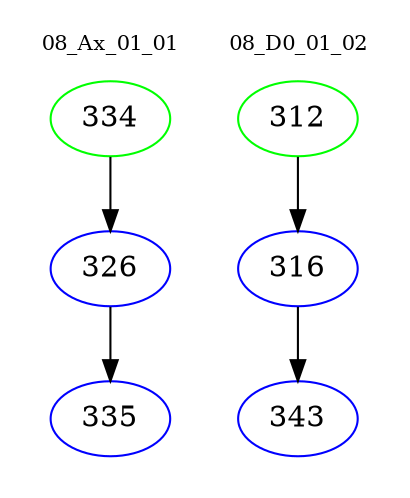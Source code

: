 digraph{
subgraph cluster_0 {
color = white
label = "08_Ax_01_01";
fontsize=10;
T0_334 [label="334", color="green"]
T0_334 -> T0_326 [color="black"]
T0_326 [label="326", color="blue"]
T0_326 -> T0_335 [color="black"]
T0_335 [label="335", color="blue"]
}
subgraph cluster_1 {
color = white
label = "08_D0_01_02";
fontsize=10;
T1_312 [label="312", color="green"]
T1_312 -> T1_316 [color="black"]
T1_316 [label="316", color="blue"]
T1_316 -> T1_343 [color="black"]
T1_343 [label="343", color="blue"]
}
}
